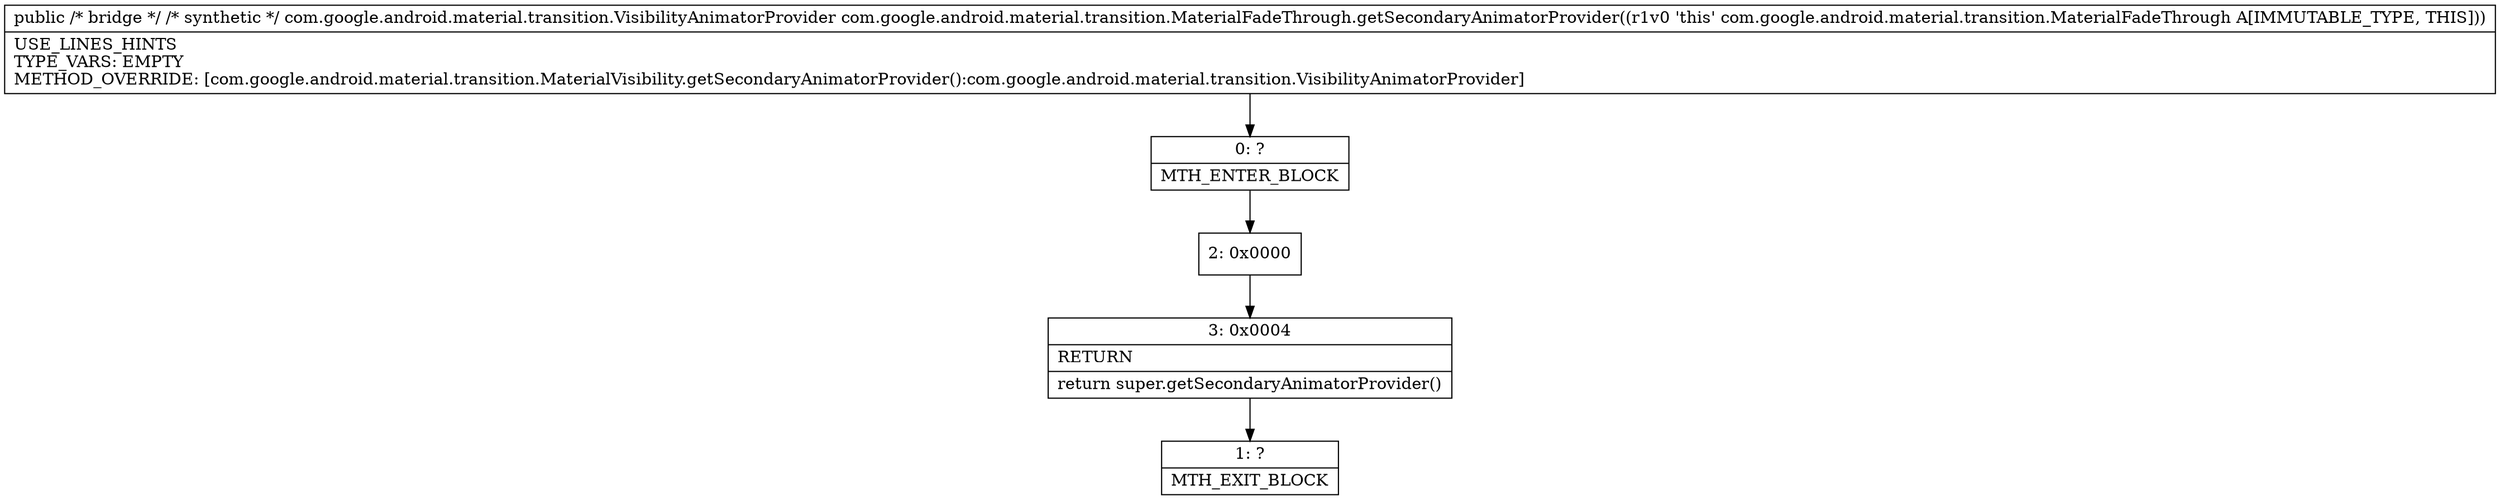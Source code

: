 digraph "CFG forcom.google.android.material.transition.MaterialFadeThrough.getSecondaryAnimatorProvider()Lcom\/google\/android\/material\/transition\/VisibilityAnimatorProvider;" {
Node_0 [shape=record,label="{0\:\ ?|MTH_ENTER_BLOCK\l}"];
Node_2 [shape=record,label="{2\:\ 0x0000}"];
Node_3 [shape=record,label="{3\:\ 0x0004|RETURN\l|return super.getSecondaryAnimatorProvider()\l}"];
Node_1 [shape=record,label="{1\:\ ?|MTH_EXIT_BLOCK\l}"];
MethodNode[shape=record,label="{public \/* bridge *\/ \/* synthetic *\/ com.google.android.material.transition.VisibilityAnimatorProvider com.google.android.material.transition.MaterialFadeThrough.getSecondaryAnimatorProvider((r1v0 'this' com.google.android.material.transition.MaterialFadeThrough A[IMMUTABLE_TYPE, THIS]))  | USE_LINES_HINTS\lTYPE_VARS: EMPTY\lMETHOD_OVERRIDE: [com.google.android.material.transition.MaterialVisibility.getSecondaryAnimatorProvider():com.google.android.material.transition.VisibilityAnimatorProvider]\l}"];
MethodNode -> Node_0;Node_0 -> Node_2;
Node_2 -> Node_3;
Node_3 -> Node_1;
}

